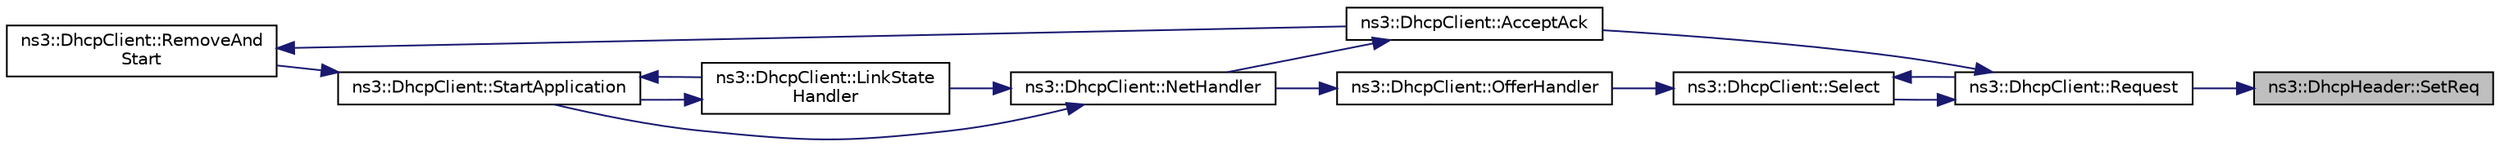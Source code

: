 digraph "ns3::DhcpHeader::SetReq"
{
 // LATEX_PDF_SIZE
  edge [fontname="Helvetica",fontsize="10",labelfontname="Helvetica",labelfontsize="10"];
  node [fontname="Helvetica",fontsize="10",shape=record];
  rankdir="RL";
  Node1 [label="ns3::DhcpHeader::SetReq",height=0.2,width=0.4,color="black", fillcolor="grey75", style="filled", fontcolor="black",tooltip="Set the Ipv4Address requested by the client."];
  Node1 -> Node2 [dir="back",color="midnightblue",fontsize="10",style="solid",fontname="Helvetica"];
  Node2 [label="ns3::DhcpClient::Request",height=0.2,width=0.4,color="black", fillcolor="white", style="filled",URL="$classns3_1_1_dhcp_client.html#a8c1a264b19c02d331f0e51f9be84b09a",tooltip="Sends the DHCP REQUEST message and changes the client state to WAIT_ACK."];
  Node2 -> Node3 [dir="back",color="midnightblue",fontsize="10",style="solid",fontname="Helvetica"];
  Node3 [label="ns3::DhcpClient::AcceptAck",height=0.2,width=0.4,color="black", fillcolor="white", style="filled",URL="$classns3_1_1_dhcp_client.html#aeec11ad69df96e12a053410cce443f95",tooltip="Receives the DHCP ACK and configures IP address of the client."];
  Node3 -> Node4 [dir="back",color="midnightblue",fontsize="10",style="solid",fontname="Helvetica"];
  Node4 [label="ns3::DhcpClient::NetHandler",height=0.2,width=0.4,color="black", fillcolor="white", style="filled",URL="$classns3_1_1_dhcp_client.html#ae7a2dde0056ad591a05f84b2a404c213",tooltip="Handles incoming packets from the network."];
  Node4 -> Node5 [dir="back",color="midnightblue",fontsize="10",style="solid",fontname="Helvetica"];
  Node5 [label="ns3::DhcpClient::LinkState\lHandler",height=0.2,width=0.4,color="black", fillcolor="white", style="filled",URL="$classns3_1_1_dhcp_client.html#a3cabbf48dc583a62f0390f345cd4952f",tooltip="Handles changes in LinkState."];
  Node5 -> Node6 [dir="back",color="midnightblue",fontsize="10",style="solid",fontname="Helvetica"];
  Node6 [label="ns3::DhcpClient::StartApplication",height=0.2,width=0.4,color="black", fillcolor="white", style="filled",URL="$classns3_1_1_dhcp_client.html#ab03efa3292800ecd9cb99968cafddee3",tooltip="Application specific startup code."];
  Node6 -> Node5 [dir="back",color="midnightblue",fontsize="10",style="solid",fontname="Helvetica"];
  Node6 -> Node7 [dir="back",color="midnightblue",fontsize="10",style="solid",fontname="Helvetica"];
  Node7 [label="ns3::DhcpClient::RemoveAnd\lStart",height=0.2,width=0.4,color="black", fillcolor="white", style="filled",URL="$classns3_1_1_dhcp_client.html#a333fc2ff1440b01d15b9631490e23289",tooltip="Remove the current DHCP information and restart the process."];
  Node7 -> Node3 [dir="back",color="midnightblue",fontsize="10",style="solid",fontname="Helvetica"];
  Node4 -> Node6 [dir="back",color="midnightblue",fontsize="10",style="solid",fontname="Helvetica"];
  Node2 -> Node8 [dir="back",color="midnightblue",fontsize="10",style="solid",fontname="Helvetica"];
  Node8 [label="ns3::DhcpClient::Select",height=0.2,width=0.4,color="black", fillcolor="white", style="filled",URL="$classns3_1_1_dhcp_client.html#a2278f6347d69ca17aa75cd35ffd5d14e",tooltip="Selects an OFFER from m_offerList."];
  Node8 -> Node9 [dir="back",color="midnightblue",fontsize="10",style="solid",fontname="Helvetica"];
  Node9 [label="ns3::DhcpClient::OfferHandler",height=0.2,width=0.4,color="black", fillcolor="white", style="filled",URL="$classns3_1_1_dhcp_client.html#aa0475bb3e7bd6c56b29a9e1373108b23",tooltip="Stores DHCP offers in m_offerList."];
  Node9 -> Node4 [dir="back",color="midnightblue",fontsize="10",style="solid",fontname="Helvetica"];
  Node8 -> Node2 [dir="back",color="midnightblue",fontsize="10",style="solid",fontname="Helvetica"];
}
